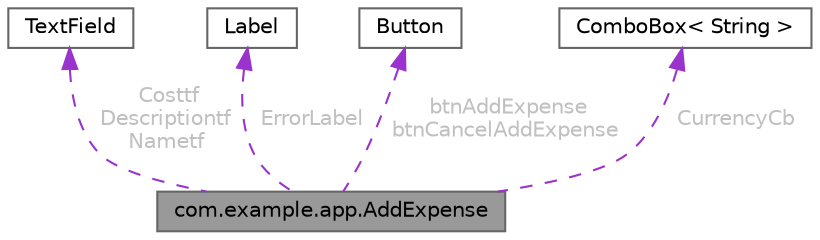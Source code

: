 digraph "com.example.app.AddExpense"
{
 // LATEX_PDF_SIZE
  bgcolor="transparent";
  edge [fontname=Helvetica,fontsize=10,labelfontname=Helvetica,labelfontsize=10];
  node [fontname=Helvetica,fontsize=10,shape=box,height=0.2,width=0.4];
  Node1 [id="Node000001",label="com.example.app.AddExpense",height=0.2,width=0.4,color="gray40", fillcolor="grey60", style="filled", fontcolor="black",tooltip=" "];
  Node2 -> Node1 [id="edge13_Node000001_Node000002",dir="back",color="darkorchid3",style="dashed",tooltip=" ",label=" Costtf\nDescriptiontf\nNametf",fontcolor="grey" ];
  Node2 [id="Node000002",label="TextField",height=0.2,width=0.4,color="gray40", fillcolor="white", style="filled",tooltip=" "];
  Node3 -> Node1 [id="edge14_Node000001_Node000003",dir="back",color="darkorchid3",style="dashed",tooltip=" ",label=" ErrorLabel",fontcolor="grey" ];
  Node3 [id="Node000003",label="Label",height=0.2,width=0.4,color="gray40", fillcolor="white", style="filled",tooltip=" "];
  Node4 -> Node1 [id="edge15_Node000001_Node000004",dir="back",color="darkorchid3",style="dashed",tooltip=" ",label=" btnAddExpense\nbtnCancelAddExpense",fontcolor="grey" ];
  Node4 [id="Node000004",label="Button",height=0.2,width=0.4,color="gray40", fillcolor="white", style="filled",tooltip=" "];
  Node5 -> Node1 [id="edge16_Node000001_Node000005",dir="back",color="darkorchid3",style="dashed",tooltip=" ",label=" CurrencyCb",fontcolor="grey" ];
  Node5 [id="Node000005",label="ComboBox\< String \>",height=0.2,width=0.4,color="gray40", fillcolor="white", style="filled",tooltip=" "];
}
